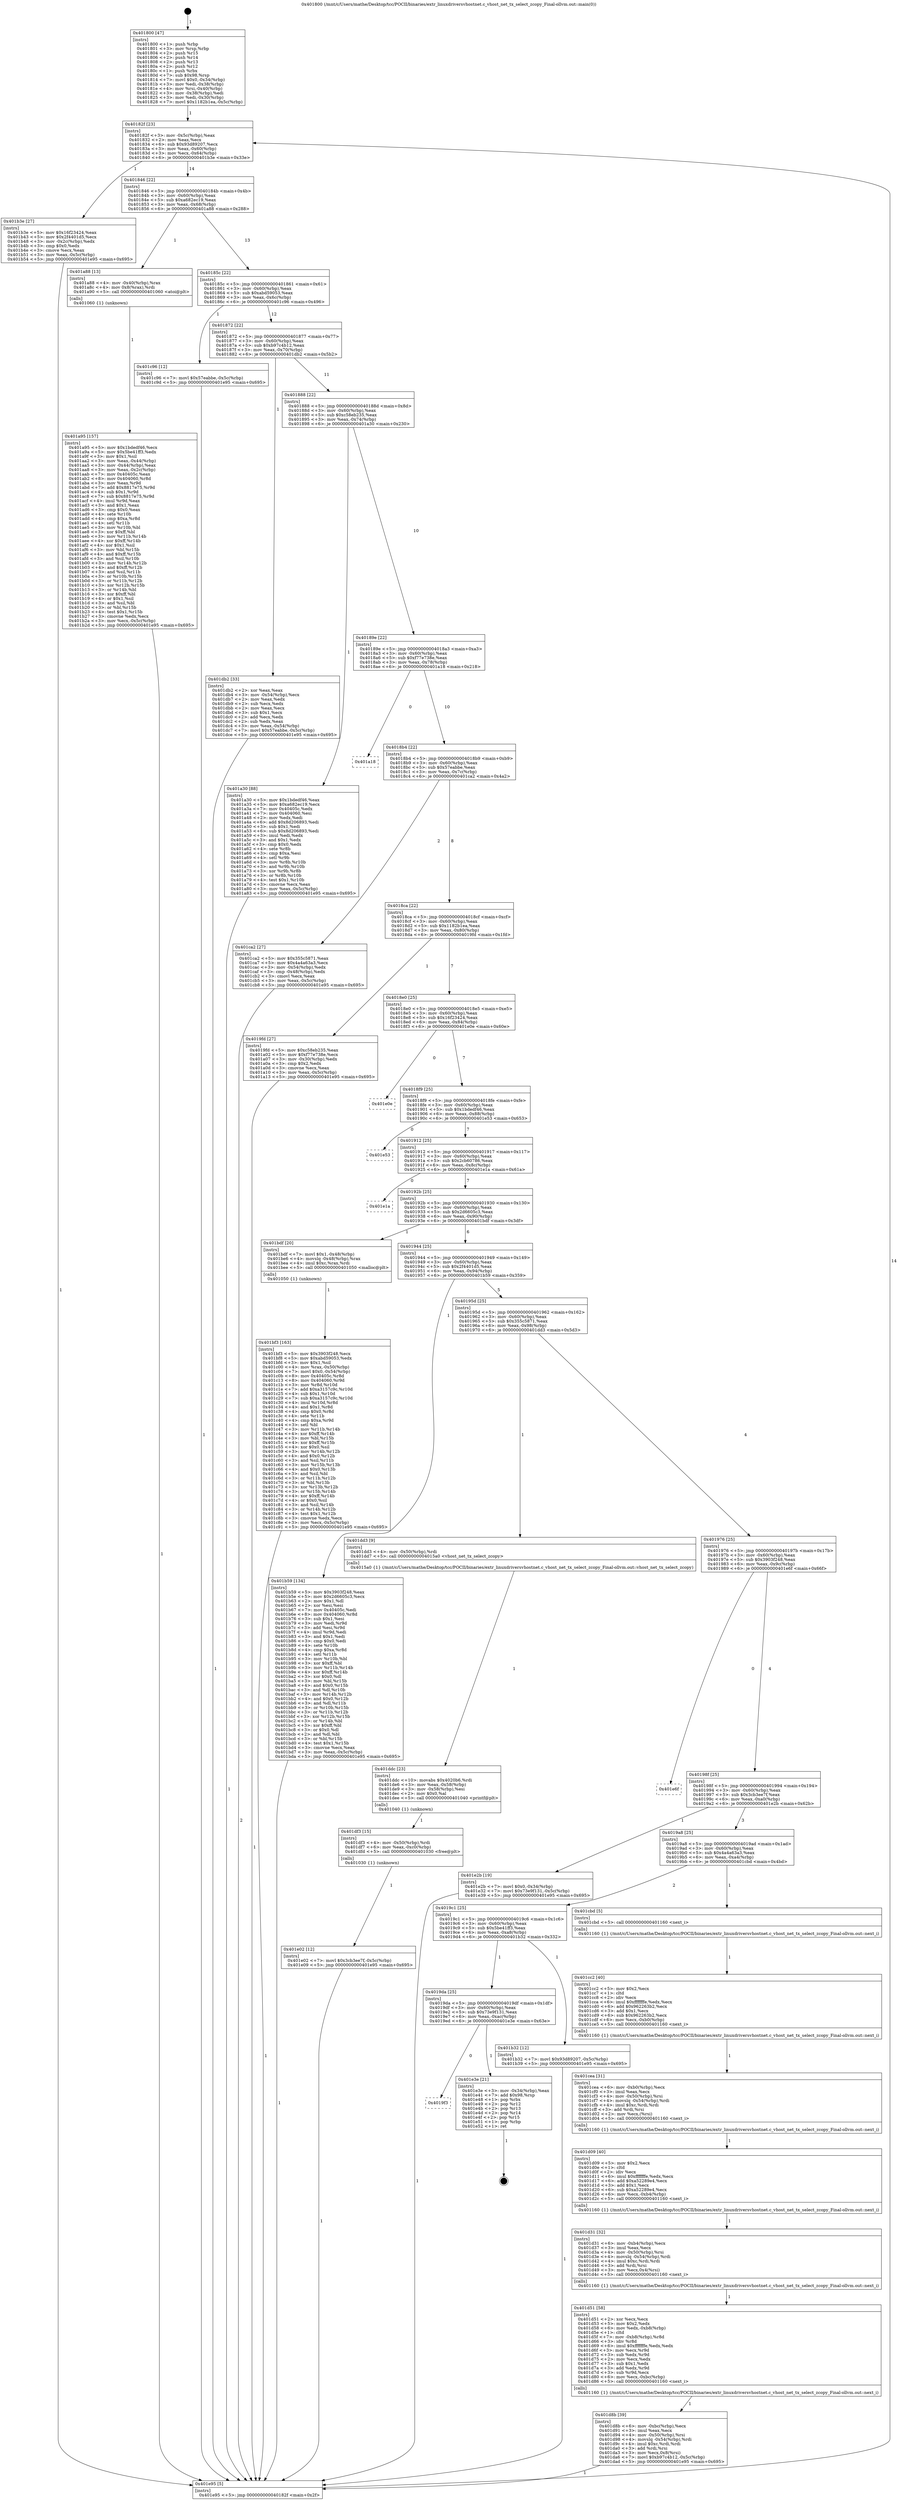 digraph "0x401800" {
  label = "0x401800 (/mnt/c/Users/mathe/Desktop/tcc/POCII/binaries/extr_linuxdriversvhostnet.c_vhost_net_tx_select_zcopy_Final-ollvm.out::main(0))"
  labelloc = "t"
  node[shape=record]

  Entry [label="",width=0.3,height=0.3,shape=circle,fillcolor=black,style=filled]
  "0x40182f" [label="{
     0x40182f [23]\l
     | [instrs]\l
     &nbsp;&nbsp;0x40182f \<+3\>: mov -0x5c(%rbp),%eax\l
     &nbsp;&nbsp;0x401832 \<+2\>: mov %eax,%ecx\l
     &nbsp;&nbsp;0x401834 \<+6\>: sub $0x93d89207,%ecx\l
     &nbsp;&nbsp;0x40183a \<+3\>: mov %eax,-0x60(%rbp)\l
     &nbsp;&nbsp;0x40183d \<+3\>: mov %ecx,-0x64(%rbp)\l
     &nbsp;&nbsp;0x401840 \<+6\>: je 0000000000401b3e \<main+0x33e\>\l
  }"]
  "0x401b3e" [label="{
     0x401b3e [27]\l
     | [instrs]\l
     &nbsp;&nbsp;0x401b3e \<+5\>: mov $0x16f23424,%eax\l
     &nbsp;&nbsp;0x401b43 \<+5\>: mov $0x2f4401d5,%ecx\l
     &nbsp;&nbsp;0x401b48 \<+3\>: mov -0x2c(%rbp),%edx\l
     &nbsp;&nbsp;0x401b4b \<+3\>: cmp $0x0,%edx\l
     &nbsp;&nbsp;0x401b4e \<+3\>: cmove %ecx,%eax\l
     &nbsp;&nbsp;0x401b51 \<+3\>: mov %eax,-0x5c(%rbp)\l
     &nbsp;&nbsp;0x401b54 \<+5\>: jmp 0000000000401e95 \<main+0x695\>\l
  }"]
  "0x401846" [label="{
     0x401846 [22]\l
     | [instrs]\l
     &nbsp;&nbsp;0x401846 \<+5\>: jmp 000000000040184b \<main+0x4b\>\l
     &nbsp;&nbsp;0x40184b \<+3\>: mov -0x60(%rbp),%eax\l
     &nbsp;&nbsp;0x40184e \<+5\>: sub $0xa682ec19,%eax\l
     &nbsp;&nbsp;0x401853 \<+3\>: mov %eax,-0x68(%rbp)\l
     &nbsp;&nbsp;0x401856 \<+6\>: je 0000000000401a88 \<main+0x288\>\l
  }"]
  Exit [label="",width=0.3,height=0.3,shape=circle,fillcolor=black,style=filled,peripheries=2]
  "0x401a88" [label="{
     0x401a88 [13]\l
     | [instrs]\l
     &nbsp;&nbsp;0x401a88 \<+4\>: mov -0x40(%rbp),%rax\l
     &nbsp;&nbsp;0x401a8c \<+4\>: mov 0x8(%rax),%rdi\l
     &nbsp;&nbsp;0x401a90 \<+5\>: call 0000000000401060 \<atoi@plt\>\l
     | [calls]\l
     &nbsp;&nbsp;0x401060 \{1\} (unknown)\l
  }"]
  "0x40185c" [label="{
     0x40185c [22]\l
     | [instrs]\l
     &nbsp;&nbsp;0x40185c \<+5\>: jmp 0000000000401861 \<main+0x61\>\l
     &nbsp;&nbsp;0x401861 \<+3\>: mov -0x60(%rbp),%eax\l
     &nbsp;&nbsp;0x401864 \<+5\>: sub $0xabd59053,%eax\l
     &nbsp;&nbsp;0x401869 \<+3\>: mov %eax,-0x6c(%rbp)\l
     &nbsp;&nbsp;0x40186c \<+6\>: je 0000000000401c96 \<main+0x496\>\l
  }"]
  "0x4019f3" [label="{
     0x4019f3\l
  }", style=dashed]
  "0x401c96" [label="{
     0x401c96 [12]\l
     | [instrs]\l
     &nbsp;&nbsp;0x401c96 \<+7\>: movl $0x57eabbe,-0x5c(%rbp)\l
     &nbsp;&nbsp;0x401c9d \<+5\>: jmp 0000000000401e95 \<main+0x695\>\l
  }"]
  "0x401872" [label="{
     0x401872 [22]\l
     | [instrs]\l
     &nbsp;&nbsp;0x401872 \<+5\>: jmp 0000000000401877 \<main+0x77\>\l
     &nbsp;&nbsp;0x401877 \<+3\>: mov -0x60(%rbp),%eax\l
     &nbsp;&nbsp;0x40187a \<+5\>: sub $0xb97c4b12,%eax\l
     &nbsp;&nbsp;0x40187f \<+3\>: mov %eax,-0x70(%rbp)\l
     &nbsp;&nbsp;0x401882 \<+6\>: je 0000000000401db2 \<main+0x5b2\>\l
  }"]
  "0x401e3e" [label="{
     0x401e3e [21]\l
     | [instrs]\l
     &nbsp;&nbsp;0x401e3e \<+3\>: mov -0x34(%rbp),%eax\l
     &nbsp;&nbsp;0x401e41 \<+7\>: add $0x98,%rsp\l
     &nbsp;&nbsp;0x401e48 \<+1\>: pop %rbx\l
     &nbsp;&nbsp;0x401e49 \<+2\>: pop %r12\l
     &nbsp;&nbsp;0x401e4b \<+2\>: pop %r13\l
     &nbsp;&nbsp;0x401e4d \<+2\>: pop %r14\l
     &nbsp;&nbsp;0x401e4f \<+2\>: pop %r15\l
     &nbsp;&nbsp;0x401e51 \<+1\>: pop %rbp\l
     &nbsp;&nbsp;0x401e52 \<+1\>: ret\l
  }"]
  "0x401db2" [label="{
     0x401db2 [33]\l
     | [instrs]\l
     &nbsp;&nbsp;0x401db2 \<+2\>: xor %eax,%eax\l
     &nbsp;&nbsp;0x401db4 \<+3\>: mov -0x54(%rbp),%ecx\l
     &nbsp;&nbsp;0x401db7 \<+2\>: mov %eax,%edx\l
     &nbsp;&nbsp;0x401db9 \<+2\>: sub %ecx,%edx\l
     &nbsp;&nbsp;0x401dbb \<+2\>: mov %eax,%ecx\l
     &nbsp;&nbsp;0x401dbd \<+3\>: sub $0x1,%ecx\l
     &nbsp;&nbsp;0x401dc0 \<+2\>: add %ecx,%edx\l
     &nbsp;&nbsp;0x401dc2 \<+2\>: sub %edx,%eax\l
     &nbsp;&nbsp;0x401dc4 \<+3\>: mov %eax,-0x54(%rbp)\l
     &nbsp;&nbsp;0x401dc7 \<+7\>: movl $0x57eabbe,-0x5c(%rbp)\l
     &nbsp;&nbsp;0x401dce \<+5\>: jmp 0000000000401e95 \<main+0x695\>\l
  }"]
  "0x401888" [label="{
     0x401888 [22]\l
     | [instrs]\l
     &nbsp;&nbsp;0x401888 \<+5\>: jmp 000000000040188d \<main+0x8d\>\l
     &nbsp;&nbsp;0x40188d \<+3\>: mov -0x60(%rbp),%eax\l
     &nbsp;&nbsp;0x401890 \<+5\>: sub $0xc58eb235,%eax\l
     &nbsp;&nbsp;0x401895 \<+3\>: mov %eax,-0x74(%rbp)\l
     &nbsp;&nbsp;0x401898 \<+6\>: je 0000000000401a30 \<main+0x230\>\l
  }"]
  "0x401e02" [label="{
     0x401e02 [12]\l
     | [instrs]\l
     &nbsp;&nbsp;0x401e02 \<+7\>: movl $0x3cb3ee7f,-0x5c(%rbp)\l
     &nbsp;&nbsp;0x401e09 \<+5\>: jmp 0000000000401e95 \<main+0x695\>\l
  }"]
  "0x401a30" [label="{
     0x401a30 [88]\l
     | [instrs]\l
     &nbsp;&nbsp;0x401a30 \<+5\>: mov $0x1bdedf46,%eax\l
     &nbsp;&nbsp;0x401a35 \<+5\>: mov $0xa682ec19,%ecx\l
     &nbsp;&nbsp;0x401a3a \<+7\>: mov 0x40405c,%edx\l
     &nbsp;&nbsp;0x401a41 \<+7\>: mov 0x404060,%esi\l
     &nbsp;&nbsp;0x401a48 \<+2\>: mov %edx,%edi\l
     &nbsp;&nbsp;0x401a4a \<+6\>: add $0x8d206893,%edi\l
     &nbsp;&nbsp;0x401a50 \<+3\>: sub $0x1,%edi\l
     &nbsp;&nbsp;0x401a53 \<+6\>: sub $0x8d206893,%edi\l
     &nbsp;&nbsp;0x401a59 \<+3\>: imul %edi,%edx\l
     &nbsp;&nbsp;0x401a5c \<+3\>: and $0x1,%edx\l
     &nbsp;&nbsp;0x401a5f \<+3\>: cmp $0x0,%edx\l
     &nbsp;&nbsp;0x401a62 \<+4\>: sete %r8b\l
     &nbsp;&nbsp;0x401a66 \<+3\>: cmp $0xa,%esi\l
     &nbsp;&nbsp;0x401a69 \<+4\>: setl %r9b\l
     &nbsp;&nbsp;0x401a6d \<+3\>: mov %r8b,%r10b\l
     &nbsp;&nbsp;0x401a70 \<+3\>: and %r9b,%r10b\l
     &nbsp;&nbsp;0x401a73 \<+3\>: xor %r9b,%r8b\l
     &nbsp;&nbsp;0x401a76 \<+3\>: or %r8b,%r10b\l
     &nbsp;&nbsp;0x401a79 \<+4\>: test $0x1,%r10b\l
     &nbsp;&nbsp;0x401a7d \<+3\>: cmovne %ecx,%eax\l
     &nbsp;&nbsp;0x401a80 \<+3\>: mov %eax,-0x5c(%rbp)\l
     &nbsp;&nbsp;0x401a83 \<+5\>: jmp 0000000000401e95 \<main+0x695\>\l
  }"]
  "0x40189e" [label="{
     0x40189e [22]\l
     | [instrs]\l
     &nbsp;&nbsp;0x40189e \<+5\>: jmp 00000000004018a3 \<main+0xa3\>\l
     &nbsp;&nbsp;0x4018a3 \<+3\>: mov -0x60(%rbp),%eax\l
     &nbsp;&nbsp;0x4018a6 \<+5\>: sub $0xf77e738e,%eax\l
     &nbsp;&nbsp;0x4018ab \<+3\>: mov %eax,-0x78(%rbp)\l
     &nbsp;&nbsp;0x4018ae \<+6\>: je 0000000000401a18 \<main+0x218\>\l
  }"]
  "0x401df3" [label="{
     0x401df3 [15]\l
     | [instrs]\l
     &nbsp;&nbsp;0x401df3 \<+4\>: mov -0x50(%rbp),%rdi\l
     &nbsp;&nbsp;0x401df7 \<+6\>: mov %eax,-0xc0(%rbp)\l
     &nbsp;&nbsp;0x401dfd \<+5\>: call 0000000000401030 \<free@plt\>\l
     | [calls]\l
     &nbsp;&nbsp;0x401030 \{1\} (unknown)\l
  }"]
  "0x401a18" [label="{
     0x401a18\l
  }", style=dashed]
  "0x4018b4" [label="{
     0x4018b4 [22]\l
     | [instrs]\l
     &nbsp;&nbsp;0x4018b4 \<+5\>: jmp 00000000004018b9 \<main+0xb9\>\l
     &nbsp;&nbsp;0x4018b9 \<+3\>: mov -0x60(%rbp),%eax\l
     &nbsp;&nbsp;0x4018bc \<+5\>: sub $0x57eabbe,%eax\l
     &nbsp;&nbsp;0x4018c1 \<+3\>: mov %eax,-0x7c(%rbp)\l
     &nbsp;&nbsp;0x4018c4 \<+6\>: je 0000000000401ca2 \<main+0x4a2\>\l
  }"]
  "0x401ddc" [label="{
     0x401ddc [23]\l
     | [instrs]\l
     &nbsp;&nbsp;0x401ddc \<+10\>: movabs $0x4020b6,%rdi\l
     &nbsp;&nbsp;0x401de6 \<+3\>: mov %eax,-0x58(%rbp)\l
     &nbsp;&nbsp;0x401de9 \<+3\>: mov -0x58(%rbp),%esi\l
     &nbsp;&nbsp;0x401dec \<+2\>: mov $0x0,%al\l
     &nbsp;&nbsp;0x401dee \<+5\>: call 0000000000401040 \<printf@plt\>\l
     | [calls]\l
     &nbsp;&nbsp;0x401040 \{1\} (unknown)\l
  }"]
  "0x401ca2" [label="{
     0x401ca2 [27]\l
     | [instrs]\l
     &nbsp;&nbsp;0x401ca2 \<+5\>: mov $0x355c5871,%eax\l
     &nbsp;&nbsp;0x401ca7 \<+5\>: mov $0x4a4a63a3,%ecx\l
     &nbsp;&nbsp;0x401cac \<+3\>: mov -0x54(%rbp),%edx\l
     &nbsp;&nbsp;0x401caf \<+3\>: cmp -0x48(%rbp),%edx\l
     &nbsp;&nbsp;0x401cb2 \<+3\>: cmovl %ecx,%eax\l
     &nbsp;&nbsp;0x401cb5 \<+3\>: mov %eax,-0x5c(%rbp)\l
     &nbsp;&nbsp;0x401cb8 \<+5\>: jmp 0000000000401e95 \<main+0x695\>\l
  }"]
  "0x4018ca" [label="{
     0x4018ca [22]\l
     | [instrs]\l
     &nbsp;&nbsp;0x4018ca \<+5\>: jmp 00000000004018cf \<main+0xcf\>\l
     &nbsp;&nbsp;0x4018cf \<+3\>: mov -0x60(%rbp),%eax\l
     &nbsp;&nbsp;0x4018d2 \<+5\>: sub $0x1182b1ea,%eax\l
     &nbsp;&nbsp;0x4018d7 \<+3\>: mov %eax,-0x80(%rbp)\l
     &nbsp;&nbsp;0x4018da \<+6\>: je 00000000004019fd \<main+0x1fd\>\l
  }"]
  "0x401d8b" [label="{
     0x401d8b [39]\l
     | [instrs]\l
     &nbsp;&nbsp;0x401d8b \<+6\>: mov -0xbc(%rbp),%ecx\l
     &nbsp;&nbsp;0x401d91 \<+3\>: imul %eax,%ecx\l
     &nbsp;&nbsp;0x401d94 \<+4\>: mov -0x50(%rbp),%rsi\l
     &nbsp;&nbsp;0x401d98 \<+4\>: movslq -0x54(%rbp),%rdi\l
     &nbsp;&nbsp;0x401d9c \<+4\>: imul $0xc,%rdi,%rdi\l
     &nbsp;&nbsp;0x401da0 \<+3\>: add %rdi,%rsi\l
     &nbsp;&nbsp;0x401da3 \<+3\>: mov %ecx,0x8(%rsi)\l
     &nbsp;&nbsp;0x401da6 \<+7\>: movl $0xb97c4b12,-0x5c(%rbp)\l
     &nbsp;&nbsp;0x401dad \<+5\>: jmp 0000000000401e95 \<main+0x695\>\l
  }"]
  "0x4019fd" [label="{
     0x4019fd [27]\l
     | [instrs]\l
     &nbsp;&nbsp;0x4019fd \<+5\>: mov $0xc58eb235,%eax\l
     &nbsp;&nbsp;0x401a02 \<+5\>: mov $0xf77e738e,%ecx\l
     &nbsp;&nbsp;0x401a07 \<+3\>: mov -0x30(%rbp),%edx\l
     &nbsp;&nbsp;0x401a0a \<+3\>: cmp $0x2,%edx\l
     &nbsp;&nbsp;0x401a0d \<+3\>: cmovne %ecx,%eax\l
     &nbsp;&nbsp;0x401a10 \<+3\>: mov %eax,-0x5c(%rbp)\l
     &nbsp;&nbsp;0x401a13 \<+5\>: jmp 0000000000401e95 \<main+0x695\>\l
  }"]
  "0x4018e0" [label="{
     0x4018e0 [25]\l
     | [instrs]\l
     &nbsp;&nbsp;0x4018e0 \<+5\>: jmp 00000000004018e5 \<main+0xe5\>\l
     &nbsp;&nbsp;0x4018e5 \<+3\>: mov -0x60(%rbp),%eax\l
     &nbsp;&nbsp;0x4018e8 \<+5\>: sub $0x16f23424,%eax\l
     &nbsp;&nbsp;0x4018ed \<+6\>: mov %eax,-0x84(%rbp)\l
     &nbsp;&nbsp;0x4018f3 \<+6\>: je 0000000000401e0e \<main+0x60e\>\l
  }"]
  "0x401e95" [label="{
     0x401e95 [5]\l
     | [instrs]\l
     &nbsp;&nbsp;0x401e95 \<+5\>: jmp 000000000040182f \<main+0x2f\>\l
  }"]
  "0x401800" [label="{
     0x401800 [47]\l
     | [instrs]\l
     &nbsp;&nbsp;0x401800 \<+1\>: push %rbp\l
     &nbsp;&nbsp;0x401801 \<+3\>: mov %rsp,%rbp\l
     &nbsp;&nbsp;0x401804 \<+2\>: push %r15\l
     &nbsp;&nbsp;0x401806 \<+2\>: push %r14\l
     &nbsp;&nbsp;0x401808 \<+2\>: push %r13\l
     &nbsp;&nbsp;0x40180a \<+2\>: push %r12\l
     &nbsp;&nbsp;0x40180c \<+1\>: push %rbx\l
     &nbsp;&nbsp;0x40180d \<+7\>: sub $0x98,%rsp\l
     &nbsp;&nbsp;0x401814 \<+7\>: movl $0x0,-0x34(%rbp)\l
     &nbsp;&nbsp;0x40181b \<+3\>: mov %edi,-0x38(%rbp)\l
     &nbsp;&nbsp;0x40181e \<+4\>: mov %rsi,-0x40(%rbp)\l
     &nbsp;&nbsp;0x401822 \<+3\>: mov -0x38(%rbp),%edi\l
     &nbsp;&nbsp;0x401825 \<+3\>: mov %edi,-0x30(%rbp)\l
     &nbsp;&nbsp;0x401828 \<+7\>: movl $0x1182b1ea,-0x5c(%rbp)\l
  }"]
  "0x401a95" [label="{
     0x401a95 [157]\l
     | [instrs]\l
     &nbsp;&nbsp;0x401a95 \<+5\>: mov $0x1bdedf46,%ecx\l
     &nbsp;&nbsp;0x401a9a \<+5\>: mov $0x5be41ff3,%edx\l
     &nbsp;&nbsp;0x401a9f \<+3\>: mov $0x1,%sil\l
     &nbsp;&nbsp;0x401aa2 \<+3\>: mov %eax,-0x44(%rbp)\l
     &nbsp;&nbsp;0x401aa5 \<+3\>: mov -0x44(%rbp),%eax\l
     &nbsp;&nbsp;0x401aa8 \<+3\>: mov %eax,-0x2c(%rbp)\l
     &nbsp;&nbsp;0x401aab \<+7\>: mov 0x40405c,%eax\l
     &nbsp;&nbsp;0x401ab2 \<+8\>: mov 0x404060,%r8d\l
     &nbsp;&nbsp;0x401aba \<+3\>: mov %eax,%r9d\l
     &nbsp;&nbsp;0x401abd \<+7\>: add $0x8817e75,%r9d\l
     &nbsp;&nbsp;0x401ac4 \<+4\>: sub $0x1,%r9d\l
     &nbsp;&nbsp;0x401ac8 \<+7\>: sub $0x8817e75,%r9d\l
     &nbsp;&nbsp;0x401acf \<+4\>: imul %r9d,%eax\l
     &nbsp;&nbsp;0x401ad3 \<+3\>: and $0x1,%eax\l
     &nbsp;&nbsp;0x401ad6 \<+3\>: cmp $0x0,%eax\l
     &nbsp;&nbsp;0x401ad9 \<+4\>: sete %r10b\l
     &nbsp;&nbsp;0x401add \<+4\>: cmp $0xa,%r8d\l
     &nbsp;&nbsp;0x401ae1 \<+4\>: setl %r11b\l
     &nbsp;&nbsp;0x401ae5 \<+3\>: mov %r10b,%bl\l
     &nbsp;&nbsp;0x401ae8 \<+3\>: xor $0xff,%bl\l
     &nbsp;&nbsp;0x401aeb \<+3\>: mov %r11b,%r14b\l
     &nbsp;&nbsp;0x401aee \<+4\>: xor $0xff,%r14b\l
     &nbsp;&nbsp;0x401af2 \<+4\>: xor $0x1,%sil\l
     &nbsp;&nbsp;0x401af6 \<+3\>: mov %bl,%r15b\l
     &nbsp;&nbsp;0x401af9 \<+4\>: and $0xff,%r15b\l
     &nbsp;&nbsp;0x401afd \<+3\>: and %sil,%r10b\l
     &nbsp;&nbsp;0x401b00 \<+3\>: mov %r14b,%r12b\l
     &nbsp;&nbsp;0x401b03 \<+4\>: and $0xff,%r12b\l
     &nbsp;&nbsp;0x401b07 \<+3\>: and %sil,%r11b\l
     &nbsp;&nbsp;0x401b0a \<+3\>: or %r10b,%r15b\l
     &nbsp;&nbsp;0x401b0d \<+3\>: or %r11b,%r12b\l
     &nbsp;&nbsp;0x401b10 \<+3\>: xor %r12b,%r15b\l
     &nbsp;&nbsp;0x401b13 \<+3\>: or %r14b,%bl\l
     &nbsp;&nbsp;0x401b16 \<+3\>: xor $0xff,%bl\l
     &nbsp;&nbsp;0x401b19 \<+4\>: or $0x1,%sil\l
     &nbsp;&nbsp;0x401b1d \<+3\>: and %sil,%bl\l
     &nbsp;&nbsp;0x401b20 \<+3\>: or %bl,%r15b\l
     &nbsp;&nbsp;0x401b23 \<+4\>: test $0x1,%r15b\l
     &nbsp;&nbsp;0x401b27 \<+3\>: cmovne %edx,%ecx\l
     &nbsp;&nbsp;0x401b2a \<+3\>: mov %ecx,-0x5c(%rbp)\l
     &nbsp;&nbsp;0x401b2d \<+5\>: jmp 0000000000401e95 \<main+0x695\>\l
  }"]
  "0x401d51" [label="{
     0x401d51 [58]\l
     | [instrs]\l
     &nbsp;&nbsp;0x401d51 \<+2\>: xor %ecx,%ecx\l
     &nbsp;&nbsp;0x401d53 \<+5\>: mov $0x2,%edx\l
     &nbsp;&nbsp;0x401d58 \<+6\>: mov %edx,-0xb8(%rbp)\l
     &nbsp;&nbsp;0x401d5e \<+1\>: cltd\l
     &nbsp;&nbsp;0x401d5f \<+7\>: mov -0xb8(%rbp),%r8d\l
     &nbsp;&nbsp;0x401d66 \<+3\>: idiv %r8d\l
     &nbsp;&nbsp;0x401d69 \<+6\>: imul $0xfffffffe,%edx,%edx\l
     &nbsp;&nbsp;0x401d6f \<+3\>: mov %ecx,%r9d\l
     &nbsp;&nbsp;0x401d72 \<+3\>: sub %edx,%r9d\l
     &nbsp;&nbsp;0x401d75 \<+2\>: mov %ecx,%edx\l
     &nbsp;&nbsp;0x401d77 \<+3\>: sub $0x1,%edx\l
     &nbsp;&nbsp;0x401d7a \<+3\>: add %edx,%r9d\l
     &nbsp;&nbsp;0x401d7d \<+3\>: sub %r9d,%ecx\l
     &nbsp;&nbsp;0x401d80 \<+6\>: mov %ecx,-0xbc(%rbp)\l
     &nbsp;&nbsp;0x401d86 \<+5\>: call 0000000000401160 \<next_i\>\l
     | [calls]\l
     &nbsp;&nbsp;0x401160 \{1\} (/mnt/c/Users/mathe/Desktop/tcc/POCII/binaries/extr_linuxdriversvhostnet.c_vhost_net_tx_select_zcopy_Final-ollvm.out::next_i)\l
  }"]
  "0x401e0e" [label="{
     0x401e0e\l
  }", style=dashed]
  "0x4018f9" [label="{
     0x4018f9 [25]\l
     | [instrs]\l
     &nbsp;&nbsp;0x4018f9 \<+5\>: jmp 00000000004018fe \<main+0xfe\>\l
     &nbsp;&nbsp;0x4018fe \<+3\>: mov -0x60(%rbp),%eax\l
     &nbsp;&nbsp;0x401901 \<+5\>: sub $0x1bdedf46,%eax\l
     &nbsp;&nbsp;0x401906 \<+6\>: mov %eax,-0x88(%rbp)\l
     &nbsp;&nbsp;0x40190c \<+6\>: je 0000000000401e53 \<main+0x653\>\l
  }"]
  "0x401d31" [label="{
     0x401d31 [32]\l
     | [instrs]\l
     &nbsp;&nbsp;0x401d31 \<+6\>: mov -0xb4(%rbp),%ecx\l
     &nbsp;&nbsp;0x401d37 \<+3\>: imul %eax,%ecx\l
     &nbsp;&nbsp;0x401d3a \<+4\>: mov -0x50(%rbp),%rsi\l
     &nbsp;&nbsp;0x401d3e \<+4\>: movslq -0x54(%rbp),%rdi\l
     &nbsp;&nbsp;0x401d42 \<+4\>: imul $0xc,%rdi,%rdi\l
     &nbsp;&nbsp;0x401d46 \<+3\>: add %rdi,%rsi\l
     &nbsp;&nbsp;0x401d49 \<+3\>: mov %ecx,0x4(%rsi)\l
     &nbsp;&nbsp;0x401d4c \<+5\>: call 0000000000401160 \<next_i\>\l
     | [calls]\l
     &nbsp;&nbsp;0x401160 \{1\} (/mnt/c/Users/mathe/Desktop/tcc/POCII/binaries/extr_linuxdriversvhostnet.c_vhost_net_tx_select_zcopy_Final-ollvm.out::next_i)\l
  }"]
  "0x401e53" [label="{
     0x401e53\l
  }", style=dashed]
  "0x401912" [label="{
     0x401912 [25]\l
     | [instrs]\l
     &nbsp;&nbsp;0x401912 \<+5\>: jmp 0000000000401917 \<main+0x117\>\l
     &nbsp;&nbsp;0x401917 \<+3\>: mov -0x60(%rbp),%eax\l
     &nbsp;&nbsp;0x40191a \<+5\>: sub $0x2cb60786,%eax\l
     &nbsp;&nbsp;0x40191f \<+6\>: mov %eax,-0x8c(%rbp)\l
     &nbsp;&nbsp;0x401925 \<+6\>: je 0000000000401e1a \<main+0x61a\>\l
  }"]
  "0x401d09" [label="{
     0x401d09 [40]\l
     | [instrs]\l
     &nbsp;&nbsp;0x401d09 \<+5\>: mov $0x2,%ecx\l
     &nbsp;&nbsp;0x401d0e \<+1\>: cltd\l
     &nbsp;&nbsp;0x401d0f \<+2\>: idiv %ecx\l
     &nbsp;&nbsp;0x401d11 \<+6\>: imul $0xfffffffe,%edx,%ecx\l
     &nbsp;&nbsp;0x401d17 \<+6\>: add $0xa52289e4,%ecx\l
     &nbsp;&nbsp;0x401d1d \<+3\>: add $0x1,%ecx\l
     &nbsp;&nbsp;0x401d20 \<+6\>: sub $0xa52289e4,%ecx\l
     &nbsp;&nbsp;0x401d26 \<+6\>: mov %ecx,-0xb4(%rbp)\l
     &nbsp;&nbsp;0x401d2c \<+5\>: call 0000000000401160 \<next_i\>\l
     | [calls]\l
     &nbsp;&nbsp;0x401160 \{1\} (/mnt/c/Users/mathe/Desktop/tcc/POCII/binaries/extr_linuxdriversvhostnet.c_vhost_net_tx_select_zcopy_Final-ollvm.out::next_i)\l
  }"]
  "0x401e1a" [label="{
     0x401e1a\l
  }", style=dashed]
  "0x40192b" [label="{
     0x40192b [25]\l
     | [instrs]\l
     &nbsp;&nbsp;0x40192b \<+5\>: jmp 0000000000401930 \<main+0x130\>\l
     &nbsp;&nbsp;0x401930 \<+3\>: mov -0x60(%rbp),%eax\l
     &nbsp;&nbsp;0x401933 \<+5\>: sub $0x2d6605c3,%eax\l
     &nbsp;&nbsp;0x401938 \<+6\>: mov %eax,-0x90(%rbp)\l
     &nbsp;&nbsp;0x40193e \<+6\>: je 0000000000401bdf \<main+0x3df\>\l
  }"]
  "0x401cea" [label="{
     0x401cea [31]\l
     | [instrs]\l
     &nbsp;&nbsp;0x401cea \<+6\>: mov -0xb0(%rbp),%ecx\l
     &nbsp;&nbsp;0x401cf0 \<+3\>: imul %eax,%ecx\l
     &nbsp;&nbsp;0x401cf3 \<+4\>: mov -0x50(%rbp),%rsi\l
     &nbsp;&nbsp;0x401cf7 \<+4\>: movslq -0x54(%rbp),%rdi\l
     &nbsp;&nbsp;0x401cfb \<+4\>: imul $0xc,%rdi,%rdi\l
     &nbsp;&nbsp;0x401cff \<+3\>: add %rdi,%rsi\l
     &nbsp;&nbsp;0x401d02 \<+2\>: mov %ecx,(%rsi)\l
     &nbsp;&nbsp;0x401d04 \<+5\>: call 0000000000401160 \<next_i\>\l
     | [calls]\l
     &nbsp;&nbsp;0x401160 \{1\} (/mnt/c/Users/mathe/Desktop/tcc/POCII/binaries/extr_linuxdriversvhostnet.c_vhost_net_tx_select_zcopy_Final-ollvm.out::next_i)\l
  }"]
  "0x401bdf" [label="{
     0x401bdf [20]\l
     | [instrs]\l
     &nbsp;&nbsp;0x401bdf \<+7\>: movl $0x1,-0x48(%rbp)\l
     &nbsp;&nbsp;0x401be6 \<+4\>: movslq -0x48(%rbp),%rax\l
     &nbsp;&nbsp;0x401bea \<+4\>: imul $0xc,%rax,%rdi\l
     &nbsp;&nbsp;0x401bee \<+5\>: call 0000000000401050 \<malloc@plt\>\l
     | [calls]\l
     &nbsp;&nbsp;0x401050 \{1\} (unknown)\l
  }"]
  "0x401944" [label="{
     0x401944 [25]\l
     | [instrs]\l
     &nbsp;&nbsp;0x401944 \<+5\>: jmp 0000000000401949 \<main+0x149\>\l
     &nbsp;&nbsp;0x401949 \<+3\>: mov -0x60(%rbp),%eax\l
     &nbsp;&nbsp;0x40194c \<+5\>: sub $0x2f4401d5,%eax\l
     &nbsp;&nbsp;0x401951 \<+6\>: mov %eax,-0x94(%rbp)\l
     &nbsp;&nbsp;0x401957 \<+6\>: je 0000000000401b59 \<main+0x359\>\l
  }"]
  "0x401cc2" [label="{
     0x401cc2 [40]\l
     | [instrs]\l
     &nbsp;&nbsp;0x401cc2 \<+5\>: mov $0x2,%ecx\l
     &nbsp;&nbsp;0x401cc7 \<+1\>: cltd\l
     &nbsp;&nbsp;0x401cc8 \<+2\>: idiv %ecx\l
     &nbsp;&nbsp;0x401cca \<+6\>: imul $0xfffffffe,%edx,%ecx\l
     &nbsp;&nbsp;0x401cd0 \<+6\>: add $0x962263b2,%ecx\l
     &nbsp;&nbsp;0x401cd6 \<+3\>: add $0x1,%ecx\l
     &nbsp;&nbsp;0x401cd9 \<+6\>: sub $0x962263b2,%ecx\l
     &nbsp;&nbsp;0x401cdf \<+6\>: mov %ecx,-0xb0(%rbp)\l
     &nbsp;&nbsp;0x401ce5 \<+5\>: call 0000000000401160 \<next_i\>\l
     | [calls]\l
     &nbsp;&nbsp;0x401160 \{1\} (/mnt/c/Users/mathe/Desktop/tcc/POCII/binaries/extr_linuxdriversvhostnet.c_vhost_net_tx_select_zcopy_Final-ollvm.out::next_i)\l
  }"]
  "0x401b59" [label="{
     0x401b59 [134]\l
     | [instrs]\l
     &nbsp;&nbsp;0x401b59 \<+5\>: mov $0x3903f248,%eax\l
     &nbsp;&nbsp;0x401b5e \<+5\>: mov $0x2d6605c3,%ecx\l
     &nbsp;&nbsp;0x401b63 \<+2\>: mov $0x1,%dl\l
     &nbsp;&nbsp;0x401b65 \<+2\>: xor %esi,%esi\l
     &nbsp;&nbsp;0x401b67 \<+7\>: mov 0x40405c,%edi\l
     &nbsp;&nbsp;0x401b6e \<+8\>: mov 0x404060,%r8d\l
     &nbsp;&nbsp;0x401b76 \<+3\>: sub $0x1,%esi\l
     &nbsp;&nbsp;0x401b79 \<+3\>: mov %edi,%r9d\l
     &nbsp;&nbsp;0x401b7c \<+3\>: add %esi,%r9d\l
     &nbsp;&nbsp;0x401b7f \<+4\>: imul %r9d,%edi\l
     &nbsp;&nbsp;0x401b83 \<+3\>: and $0x1,%edi\l
     &nbsp;&nbsp;0x401b86 \<+3\>: cmp $0x0,%edi\l
     &nbsp;&nbsp;0x401b89 \<+4\>: sete %r10b\l
     &nbsp;&nbsp;0x401b8d \<+4\>: cmp $0xa,%r8d\l
     &nbsp;&nbsp;0x401b91 \<+4\>: setl %r11b\l
     &nbsp;&nbsp;0x401b95 \<+3\>: mov %r10b,%bl\l
     &nbsp;&nbsp;0x401b98 \<+3\>: xor $0xff,%bl\l
     &nbsp;&nbsp;0x401b9b \<+3\>: mov %r11b,%r14b\l
     &nbsp;&nbsp;0x401b9e \<+4\>: xor $0xff,%r14b\l
     &nbsp;&nbsp;0x401ba2 \<+3\>: xor $0x0,%dl\l
     &nbsp;&nbsp;0x401ba5 \<+3\>: mov %bl,%r15b\l
     &nbsp;&nbsp;0x401ba8 \<+4\>: and $0x0,%r15b\l
     &nbsp;&nbsp;0x401bac \<+3\>: and %dl,%r10b\l
     &nbsp;&nbsp;0x401baf \<+3\>: mov %r14b,%r12b\l
     &nbsp;&nbsp;0x401bb2 \<+4\>: and $0x0,%r12b\l
     &nbsp;&nbsp;0x401bb6 \<+3\>: and %dl,%r11b\l
     &nbsp;&nbsp;0x401bb9 \<+3\>: or %r10b,%r15b\l
     &nbsp;&nbsp;0x401bbc \<+3\>: or %r11b,%r12b\l
     &nbsp;&nbsp;0x401bbf \<+3\>: xor %r12b,%r15b\l
     &nbsp;&nbsp;0x401bc2 \<+3\>: or %r14b,%bl\l
     &nbsp;&nbsp;0x401bc5 \<+3\>: xor $0xff,%bl\l
     &nbsp;&nbsp;0x401bc8 \<+3\>: or $0x0,%dl\l
     &nbsp;&nbsp;0x401bcb \<+2\>: and %dl,%bl\l
     &nbsp;&nbsp;0x401bcd \<+3\>: or %bl,%r15b\l
     &nbsp;&nbsp;0x401bd0 \<+4\>: test $0x1,%r15b\l
     &nbsp;&nbsp;0x401bd4 \<+3\>: cmovne %ecx,%eax\l
     &nbsp;&nbsp;0x401bd7 \<+3\>: mov %eax,-0x5c(%rbp)\l
     &nbsp;&nbsp;0x401bda \<+5\>: jmp 0000000000401e95 \<main+0x695\>\l
  }"]
  "0x40195d" [label="{
     0x40195d [25]\l
     | [instrs]\l
     &nbsp;&nbsp;0x40195d \<+5\>: jmp 0000000000401962 \<main+0x162\>\l
     &nbsp;&nbsp;0x401962 \<+3\>: mov -0x60(%rbp),%eax\l
     &nbsp;&nbsp;0x401965 \<+5\>: sub $0x355c5871,%eax\l
     &nbsp;&nbsp;0x40196a \<+6\>: mov %eax,-0x98(%rbp)\l
     &nbsp;&nbsp;0x401970 \<+6\>: je 0000000000401dd3 \<main+0x5d3\>\l
  }"]
  "0x401bf3" [label="{
     0x401bf3 [163]\l
     | [instrs]\l
     &nbsp;&nbsp;0x401bf3 \<+5\>: mov $0x3903f248,%ecx\l
     &nbsp;&nbsp;0x401bf8 \<+5\>: mov $0xabd59053,%edx\l
     &nbsp;&nbsp;0x401bfd \<+3\>: mov $0x1,%sil\l
     &nbsp;&nbsp;0x401c00 \<+4\>: mov %rax,-0x50(%rbp)\l
     &nbsp;&nbsp;0x401c04 \<+7\>: movl $0x0,-0x54(%rbp)\l
     &nbsp;&nbsp;0x401c0b \<+8\>: mov 0x40405c,%r8d\l
     &nbsp;&nbsp;0x401c13 \<+8\>: mov 0x404060,%r9d\l
     &nbsp;&nbsp;0x401c1b \<+3\>: mov %r8d,%r10d\l
     &nbsp;&nbsp;0x401c1e \<+7\>: add $0xa3157c9c,%r10d\l
     &nbsp;&nbsp;0x401c25 \<+4\>: sub $0x1,%r10d\l
     &nbsp;&nbsp;0x401c29 \<+7\>: sub $0xa3157c9c,%r10d\l
     &nbsp;&nbsp;0x401c30 \<+4\>: imul %r10d,%r8d\l
     &nbsp;&nbsp;0x401c34 \<+4\>: and $0x1,%r8d\l
     &nbsp;&nbsp;0x401c38 \<+4\>: cmp $0x0,%r8d\l
     &nbsp;&nbsp;0x401c3c \<+4\>: sete %r11b\l
     &nbsp;&nbsp;0x401c40 \<+4\>: cmp $0xa,%r9d\l
     &nbsp;&nbsp;0x401c44 \<+3\>: setl %bl\l
     &nbsp;&nbsp;0x401c47 \<+3\>: mov %r11b,%r14b\l
     &nbsp;&nbsp;0x401c4a \<+4\>: xor $0xff,%r14b\l
     &nbsp;&nbsp;0x401c4e \<+3\>: mov %bl,%r15b\l
     &nbsp;&nbsp;0x401c51 \<+4\>: xor $0xff,%r15b\l
     &nbsp;&nbsp;0x401c55 \<+4\>: xor $0x0,%sil\l
     &nbsp;&nbsp;0x401c59 \<+3\>: mov %r14b,%r12b\l
     &nbsp;&nbsp;0x401c5c \<+4\>: and $0x0,%r12b\l
     &nbsp;&nbsp;0x401c60 \<+3\>: and %sil,%r11b\l
     &nbsp;&nbsp;0x401c63 \<+3\>: mov %r15b,%r13b\l
     &nbsp;&nbsp;0x401c66 \<+4\>: and $0x0,%r13b\l
     &nbsp;&nbsp;0x401c6a \<+3\>: and %sil,%bl\l
     &nbsp;&nbsp;0x401c6d \<+3\>: or %r11b,%r12b\l
     &nbsp;&nbsp;0x401c70 \<+3\>: or %bl,%r13b\l
     &nbsp;&nbsp;0x401c73 \<+3\>: xor %r13b,%r12b\l
     &nbsp;&nbsp;0x401c76 \<+3\>: or %r15b,%r14b\l
     &nbsp;&nbsp;0x401c79 \<+4\>: xor $0xff,%r14b\l
     &nbsp;&nbsp;0x401c7d \<+4\>: or $0x0,%sil\l
     &nbsp;&nbsp;0x401c81 \<+3\>: and %sil,%r14b\l
     &nbsp;&nbsp;0x401c84 \<+3\>: or %r14b,%r12b\l
     &nbsp;&nbsp;0x401c87 \<+4\>: test $0x1,%r12b\l
     &nbsp;&nbsp;0x401c8b \<+3\>: cmovne %edx,%ecx\l
     &nbsp;&nbsp;0x401c8e \<+3\>: mov %ecx,-0x5c(%rbp)\l
     &nbsp;&nbsp;0x401c91 \<+5\>: jmp 0000000000401e95 \<main+0x695\>\l
  }"]
  "0x401dd3" [label="{
     0x401dd3 [9]\l
     | [instrs]\l
     &nbsp;&nbsp;0x401dd3 \<+4\>: mov -0x50(%rbp),%rdi\l
     &nbsp;&nbsp;0x401dd7 \<+5\>: call 00000000004015a0 \<vhost_net_tx_select_zcopy\>\l
     | [calls]\l
     &nbsp;&nbsp;0x4015a0 \{1\} (/mnt/c/Users/mathe/Desktop/tcc/POCII/binaries/extr_linuxdriversvhostnet.c_vhost_net_tx_select_zcopy_Final-ollvm.out::vhost_net_tx_select_zcopy)\l
  }"]
  "0x401976" [label="{
     0x401976 [25]\l
     | [instrs]\l
     &nbsp;&nbsp;0x401976 \<+5\>: jmp 000000000040197b \<main+0x17b\>\l
     &nbsp;&nbsp;0x40197b \<+3\>: mov -0x60(%rbp),%eax\l
     &nbsp;&nbsp;0x40197e \<+5\>: sub $0x3903f248,%eax\l
     &nbsp;&nbsp;0x401983 \<+6\>: mov %eax,-0x9c(%rbp)\l
     &nbsp;&nbsp;0x401989 \<+6\>: je 0000000000401e6f \<main+0x66f\>\l
  }"]
  "0x4019da" [label="{
     0x4019da [25]\l
     | [instrs]\l
     &nbsp;&nbsp;0x4019da \<+5\>: jmp 00000000004019df \<main+0x1df\>\l
     &nbsp;&nbsp;0x4019df \<+3\>: mov -0x60(%rbp),%eax\l
     &nbsp;&nbsp;0x4019e2 \<+5\>: sub $0x73e9f131,%eax\l
     &nbsp;&nbsp;0x4019e7 \<+6\>: mov %eax,-0xac(%rbp)\l
     &nbsp;&nbsp;0x4019ed \<+6\>: je 0000000000401e3e \<main+0x63e\>\l
  }"]
  "0x401e6f" [label="{
     0x401e6f\l
  }", style=dashed]
  "0x40198f" [label="{
     0x40198f [25]\l
     | [instrs]\l
     &nbsp;&nbsp;0x40198f \<+5\>: jmp 0000000000401994 \<main+0x194\>\l
     &nbsp;&nbsp;0x401994 \<+3\>: mov -0x60(%rbp),%eax\l
     &nbsp;&nbsp;0x401997 \<+5\>: sub $0x3cb3ee7f,%eax\l
     &nbsp;&nbsp;0x40199c \<+6\>: mov %eax,-0xa0(%rbp)\l
     &nbsp;&nbsp;0x4019a2 \<+6\>: je 0000000000401e2b \<main+0x62b\>\l
  }"]
  "0x401b32" [label="{
     0x401b32 [12]\l
     | [instrs]\l
     &nbsp;&nbsp;0x401b32 \<+7\>: movl $0x93d89207,-0x5c(%rbp)\l
     &nbsp;&nbsp;0x401b39 \<+5\>: jmp 0000000000401e95 \<main+0x695\>\l
  }"]
  "0x401e2b" [label="{
     0x401e2b [19]\l
     | [instrs]\l
     &nbsp;&nbsp;0x401e2b \<+7\>: movl $0x0,-0x34(%rbp)\l
     &nbsp;&nbsp;0x401e32 \<+7\>: movl $0x73e9f131,-0x5c(%rbp)\l
     &nbsp;&nbsp;0x401e39 \<+5\>: jmp 0000000000401e95 \<main+0x695\>\l
  }"]
  "0x4019a8" [label="{
     0x4019a8 [25]\l
     | [instrs]\l
     &nbsp;&nbsp;0x4019a8 \<+5\>: jmp 00000000004019ad \<main+0x1ad\>\l
     &nbsp;&nbsp;0x4019ad \<+3\>: mov -0x60(%rbp),%eax\l
     &nbsp;&nbsp;0x4019b0 \<+5\>: sub $0x4a4a63a3,%eax\l
     &nbsp;&nbsp;0x4019b5 \<+6\>: mov %eax,-0xa4(%rbp)\l
     &nbsp;&nbsp;0x4019bb \<+6\>: je 0000000000401cbd \<main+0x4bd\>\l
  }"]
  "0x4019c1" [label="{
     0x4019c1 [25]\l
     | [instrs]\l
     &nbsp;&nbsp;0x4019c1 \<+5\>: jmp 00000000004019c6 \<main+0x1c6\>\l
     &nbsp;&nbsp;0x4019c6 \<+3\>: mov -0x60(%rbp),%eax\l
     &nbsp;&nbsp;0x4019c9 \<+5\>: sub $0x5be41ff3,%eax\l
     &nbsp;&nbsp;0x4019ce \<+6\>: mov %eax,-0xa8(%rbp)\l
     &nbsp;&nbsp;0x4019d4 \<+6\>: je 0000000000401b32 \<main+0x332\>\l
  }"]
  "0x401cbd" [label="{
     0x401cbd [5]\l
     | [instrs]\l
     &nbsp;&nbsp;0x401cbd \<+5\>: call 0000000000401160 \<next_i\>\l
     | [calls]\l
     &nbsp;&nbsp;0x401160 \{1\} (/mnt/c/Users/mathe/Desktop/tcc/POCII/binaries/extr_linuxdriversvhostnet.c_vhost_net_tx_select_zcopy_Final-ollvm.out::next_i)\l
  }"]
  Entry -> "0x401800" [label=" 1"]
  "0x40182f" -> "0x401b3e" [label=" 1"]
  "0x40182f" -> "0x401846" [label=" 14"]
  "0x401e3e" -> Exit [label=" 1"]
  "0x401846" -> "0x401a88" [label=" 1"]
  "0x401846" -> "0x40185c" [label=" 13"]
  "0x4019da" -> "0x4019f3" [label=" 0"]
  "0x40185c" -> "0x401c96" [label=" 1"]
  "0x40185c" -> "0x401872" [label=" 12"]
  "0x4019da" -> "0x401e3e" [label=" 1"]
  "0x401872" -> "0x401db2" [label=" 1"]
  "0x401872" -> "0x401888" [label=" 11"]
  "0x401e2b" -> "0x401e95" [label=" 1"]
  "0x401888" -> "0x401a30" [label=" 1"]
  "0x401888" -> "0x40189e" [label=" 10"]
  "0x401e02" -> "0x401e95" [label=" 1"]
  "0x40189e" -> "0x401a18" [label=" 0"]
  "0x40189e" -> "0x4018b4" [label=" 10"]
  "0x401df3" -> "0x401e02" [label=" 1"]
  "0x4018b4" -> "0x401ca2" [label=" 2"]
  "0x4018b4" -> "0x4018ca" [label=" 8"]
  "0x401ddc" -> "0x401df3" [label=" 1"]
  "0x4018ca" -> "0x4019fd" [label=" 1"]
  "0x4018ca" -> "0x4018e0" [label=" 7"]
  "0x4019fd" -> "0x401e95" [label=" 1"]
  "0x401800" -> "0x40182f" [label=" 1"]
  "0x401e95" -> "0x40182f" [label=" 14"]
  "0x401a30" -> "0x401e95" [label=" 1"]
  "0x401a88" -> "0x401a95" [label=" 1"]
  "0x401a95" -> "0x401e95" [label=" 1"]
  "0x401dd3" -> "0x401ddc" [label=" 1"]
  "0x4018e0" -> "0x401e0e" [label=" 0"]
  "0x4018e0" -> "0x4018f9" [label=" 7"]
  "0x401db2" -> "0x401e95" [label=" 1"]
  "0x4018f9" -> "0x401e53" [label=" 0"]
  "0x4018f9" -> "0x401912" [label=" 7"]
  "0x401d8b" -> "0x401e95" [label=" 1"]
  "0x401912" -> "0x401e1a" [label=" 0"]
  "0x401912" -> "0x40192b" [label=" 7"]
  "0x401d51" -> "0x401d8b" [label=" 1"]
  "0x40192b" -> "0x401bdf" [label=" 1"]
  "0x40192b" -> "0x401944" [label=" 6"]
  "0x401d31" -> "0x401d51" [label=" 1"]
  "0x401944" -> "0x401b59" [label=" 1"]
  "0x401944" -> "0x40195d" [label=" 5"]
  "0x401d09" -> "0x401d31" [label=" 1"]
  "0x40195d" -> "0x401dd3" [label=" 1"]
  "0x40195d" -> "0x401976" [label=" 4"]
  "0x401cea" -> "0x401d09" [label=" 1"]
  "0x401976" -> "0x401e6f" [label=" 0"]
  "0x401976" -> "0x40198f" [label=" 4"]
  "0x401cc2" -> "0x401cea" [label=" 1"]
  "0x40198f" -> "0x401e2b" [label=" 1"]
  "0x40198f" -> "0x4019a8" [label=" 3"]
  "0x401cbd" -> "0x401cc2" [label=" 1"]
  "0x4019a8" -> "0x401cbd" [label=" 1"]
  "0x4019a8" -> "0x4019c1" [label=" 2"]
  "0x401ca2" -> "0x401e95" [label=" 2"]
  "0x4019c1" -> "0x401b32" [label=" 1"]
  "0x4019c1" -> "0x4019da" [label=" 1"]
  "0x401b32" -> "0x401e95" [label=" 1"]
  "0x401b3e" -> "0x401e95" [label=" 1"]
  "0x401b59" -> "0x401e95" [label=" 1"]
  "0x401bdf" -> "0x401bf3" [label=" 1"]
  "0x401bf3" -> "0x401e95" [label=" 1"]
  "0x401c96" -> "0x401e95" [label=" 1"]
}
